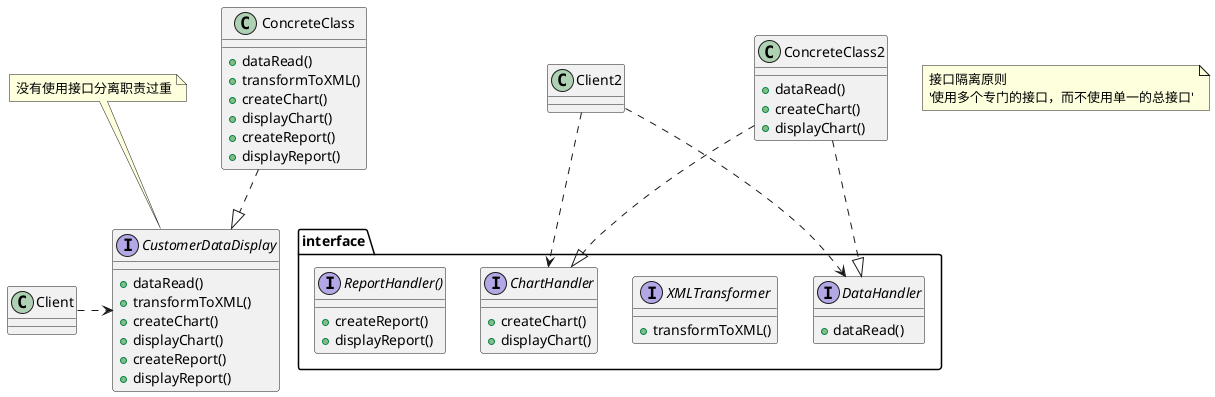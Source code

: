 @startuml

class Client{
}
interface CustomerDataDisplay{
+dataRead()
+transformToXML()
+createChart()
+displayChart()
+createReport()
+displayReport()
}
note top:没有使用接口分离职责过重
class ConcreteClass{
+dataRead()
+transformToXML()
+createChart()
+displayChart()
+createReport()
+displayReport()
}
Client.>CustomerDataDisplay
ConcreteClass..|>CustomerDataDisplay
package "interface"{
interface DataHandler{
+dataRead()
}
interface XMLTransformer{
+transformToXML()
}
interface ChartHandler{
+createChart()
+displayChart()
}
interface ReportHandler(){
+createReport()
+displayReport()
}
}
Client2..>DataHandler
Client2..>ChartHandler
ConcreteClass2..|>DataHandler
ConcreteClass2..|>ChartHandler
ConcreteClass2 : +dataRead()
ConcreteClass2 : +createChart()
ConcreteClass2 : +displayChart()

note "接口隔离原则\n'使用多个专门的接口，而不使用单一的总接口'" as N1

@enduml